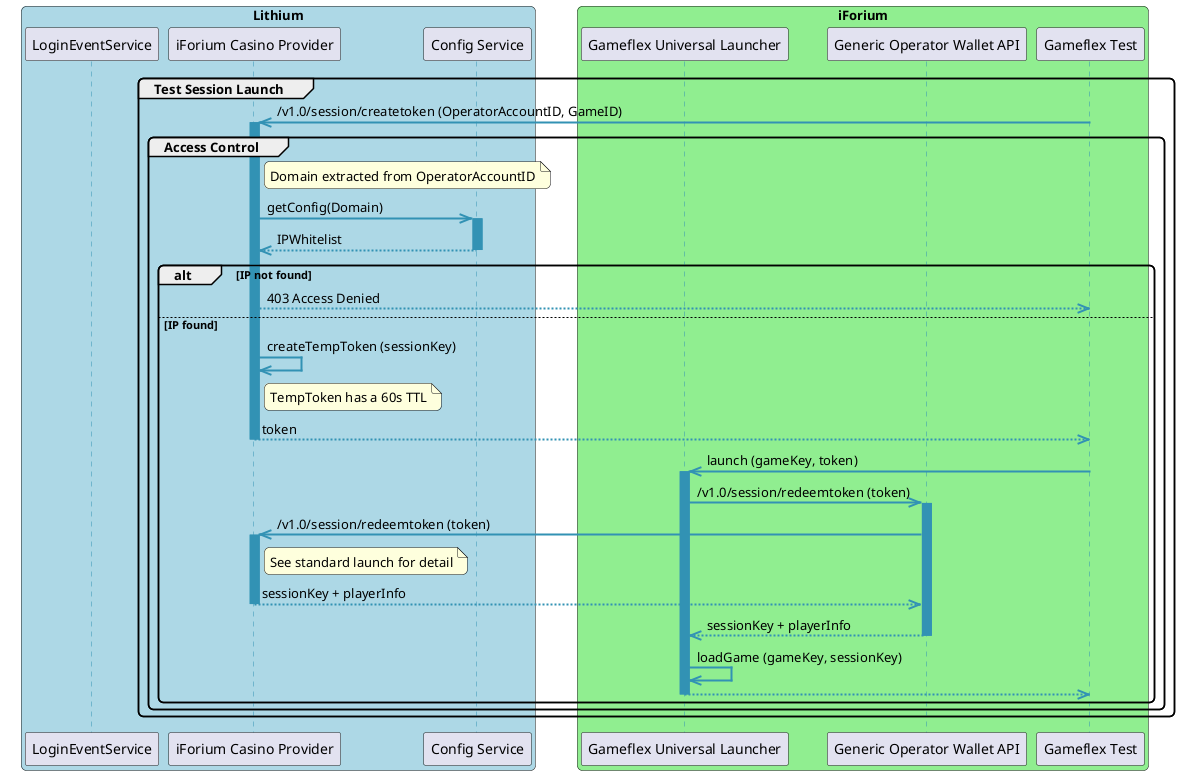 .Create Token Sequence
[plantuml]
----
@startuml

    box "Lithium" #LightBlue
        participant "LoginEventService" as login
'        participant "SignupService" as signup
        participant "iForium Casino Provider" as provider
        participant "Config Service" as config
    end box

    box "iForium" #LightGreen
       participant "Gameflex Universal Launcher" as gul
       participant "Generic Operator Wallet API" as ggo
       participant "Gameflex Test" as test
    end box

    skinparam handwritten false
    skinparam backgroundColor transparent
    skinparam roundcorner 10
    skinparam BoxPadding 20

    skinparam sequence {

        ArrowColor 3292b4
        ArrowThickness 2

        LifeLineBorderColor 3292b4
        LifeLineBackgroundColor #3292b4

        ParticipantBorderColor 3292b4
        ParticipantBackgroundColor 3292b4
        ParticipantFontName Arial
        ParticipantFontSize 17
        ParticipantFontColor white

        ActorBorderColor 3292b4
        ActorBackgroundColor aqua
        ActorFontColor 3292b4
        ActorFontSize 17
        ActorFontName Arial
    }

    group Test Session Launch
        test ->> provider ++ : /v1.0/session/createtoken (OperatorAccountID, GameID)
            group Access Control
                note right of provider: Domain extracted from OperatorAccountID
                provider ->> config ++: getConfig(Domain)
                config -->> provider --: IPWhitelist
                alt IP not found
                    provider -->> test : 403 Access Denied
                else IP found
'                    provider ->> signup ++ : register
'                    signup -->> provider -- : guid
'                    provider ->> login ++ : createSession(guid)
'                    login -->> provider -- : sessionKey
                    provider ->> provider : createTempToken (sessionKey)
                    note right of provider : TempToken has a 60s TTL
                    provider -->> test -- : token
                    test ->> gul ++ : launch (gameKey, token)
                        gul ->> ggo ++ : /v1.0/session/redeemtoken (token)
                            ggo ->> provider ++ : /v1.0/session/redeemtoken (token)
                            note right of provider : See standard launch for detail
                            provider -->> ggo -- : sessionKey + playerInfo
                        ggo -->> gul -- : sessionKey + playerInfo
                        gul ->> gul: loadGame (gameKey, sessionKey)
                    gul -->> test -- :
                end
            end group

    end group

@enduml
----